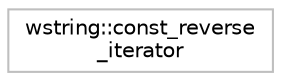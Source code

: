 digraph "Graphical Class Hierarchy"
{
 // LATEX_PDF_SIZE
  edge [fontname="Helvetica",fontsize="10",labelfontname="Helvetica",labelfontsize="10"];
  node [fontname="Helvetica",fontsize="10",shape=record];
  rankdir="LR";
  Node0 [label="wstring::const_reverse\l_iterator",height=0.2,width=0.4,color="grey75", fillcolor="white", style="filled",tooltip="STL iterator class."];
}
